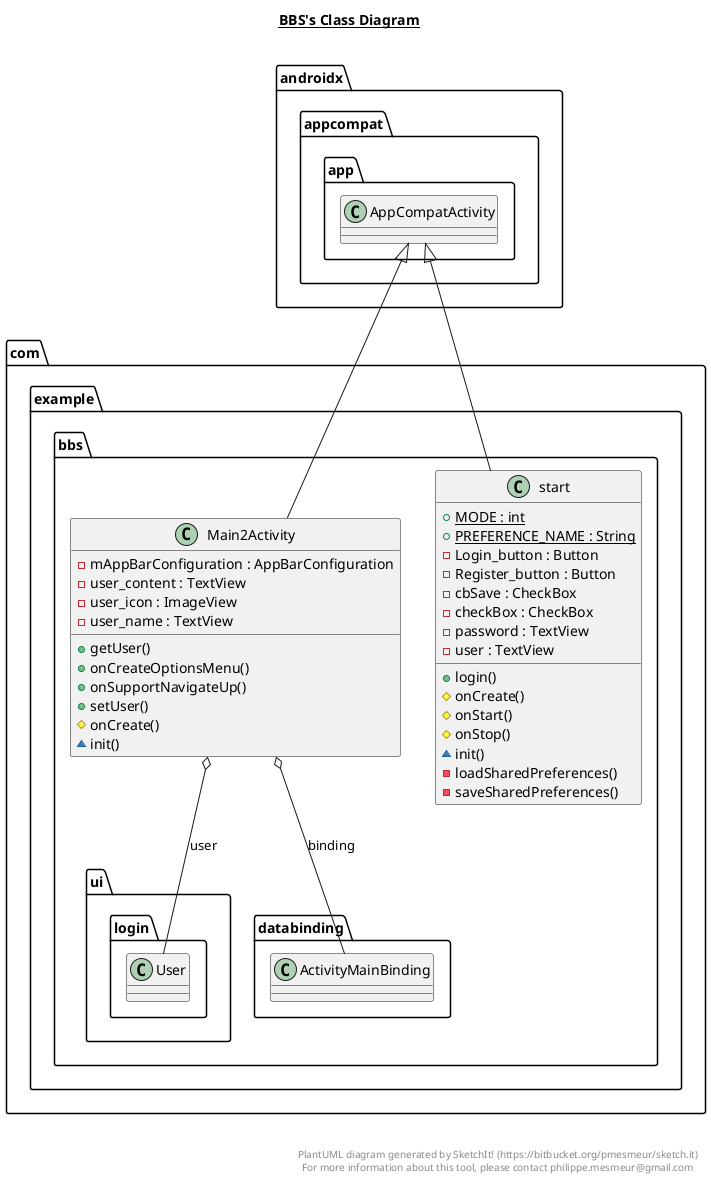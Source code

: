 @startuml

title __BBS's Class Diagram__\n

  namespace com.example.bbs {
    class com.example.bbs.Main2Activity {
        - mAppBarConfiguration : AppBarConfiguration
        - user_content : TextView
        - user_icon : ImageView
        - user_name : TextView
        + getUser()
        + onCreateOptionsMenu()
        + onSupportNavigateUp()
        + setUser()
        # onCreate()
        ~ init()
    }
  }
  

  namespace com.example.bbs {
    class com.example.bbs.start {
        {static} + MODE : int
        {static} + PREFERENCE_NAME : String
        - Login_button : Button
        - Register_button : Button
        - cbSave : CheckBox
        - checkBox : CheckBox
        - password : TextView
        - user : TextView
        + login()
        # onCreate()
        # onStart()
        # onStop()
        ~ init()
        - loadSharedPreferences()
        - saveSharedPreferences()
    }
  }
  

  com.example.bbs.Main2Activity -up-|> androidx.appcompat.app.AppCompatActivity
  com.example.bbs.Main2Activity o-- com.example.bbs.ui.login.User : user
  com.example.bbs.Main2Activity o-- com.example.bbs.databinding.ActivityMainBinding : binding
  com.example.bbs.start -up-|> androidx.appcompat.app.AppCompatActivity


right footer


PlantUML diagram generated by SketchIt! (https://bitbucket.org/pmesmeur/sketch.it)
For more information about this tool, please contact philippe.mesmeur@gmail.com
endfooter

@enduml
